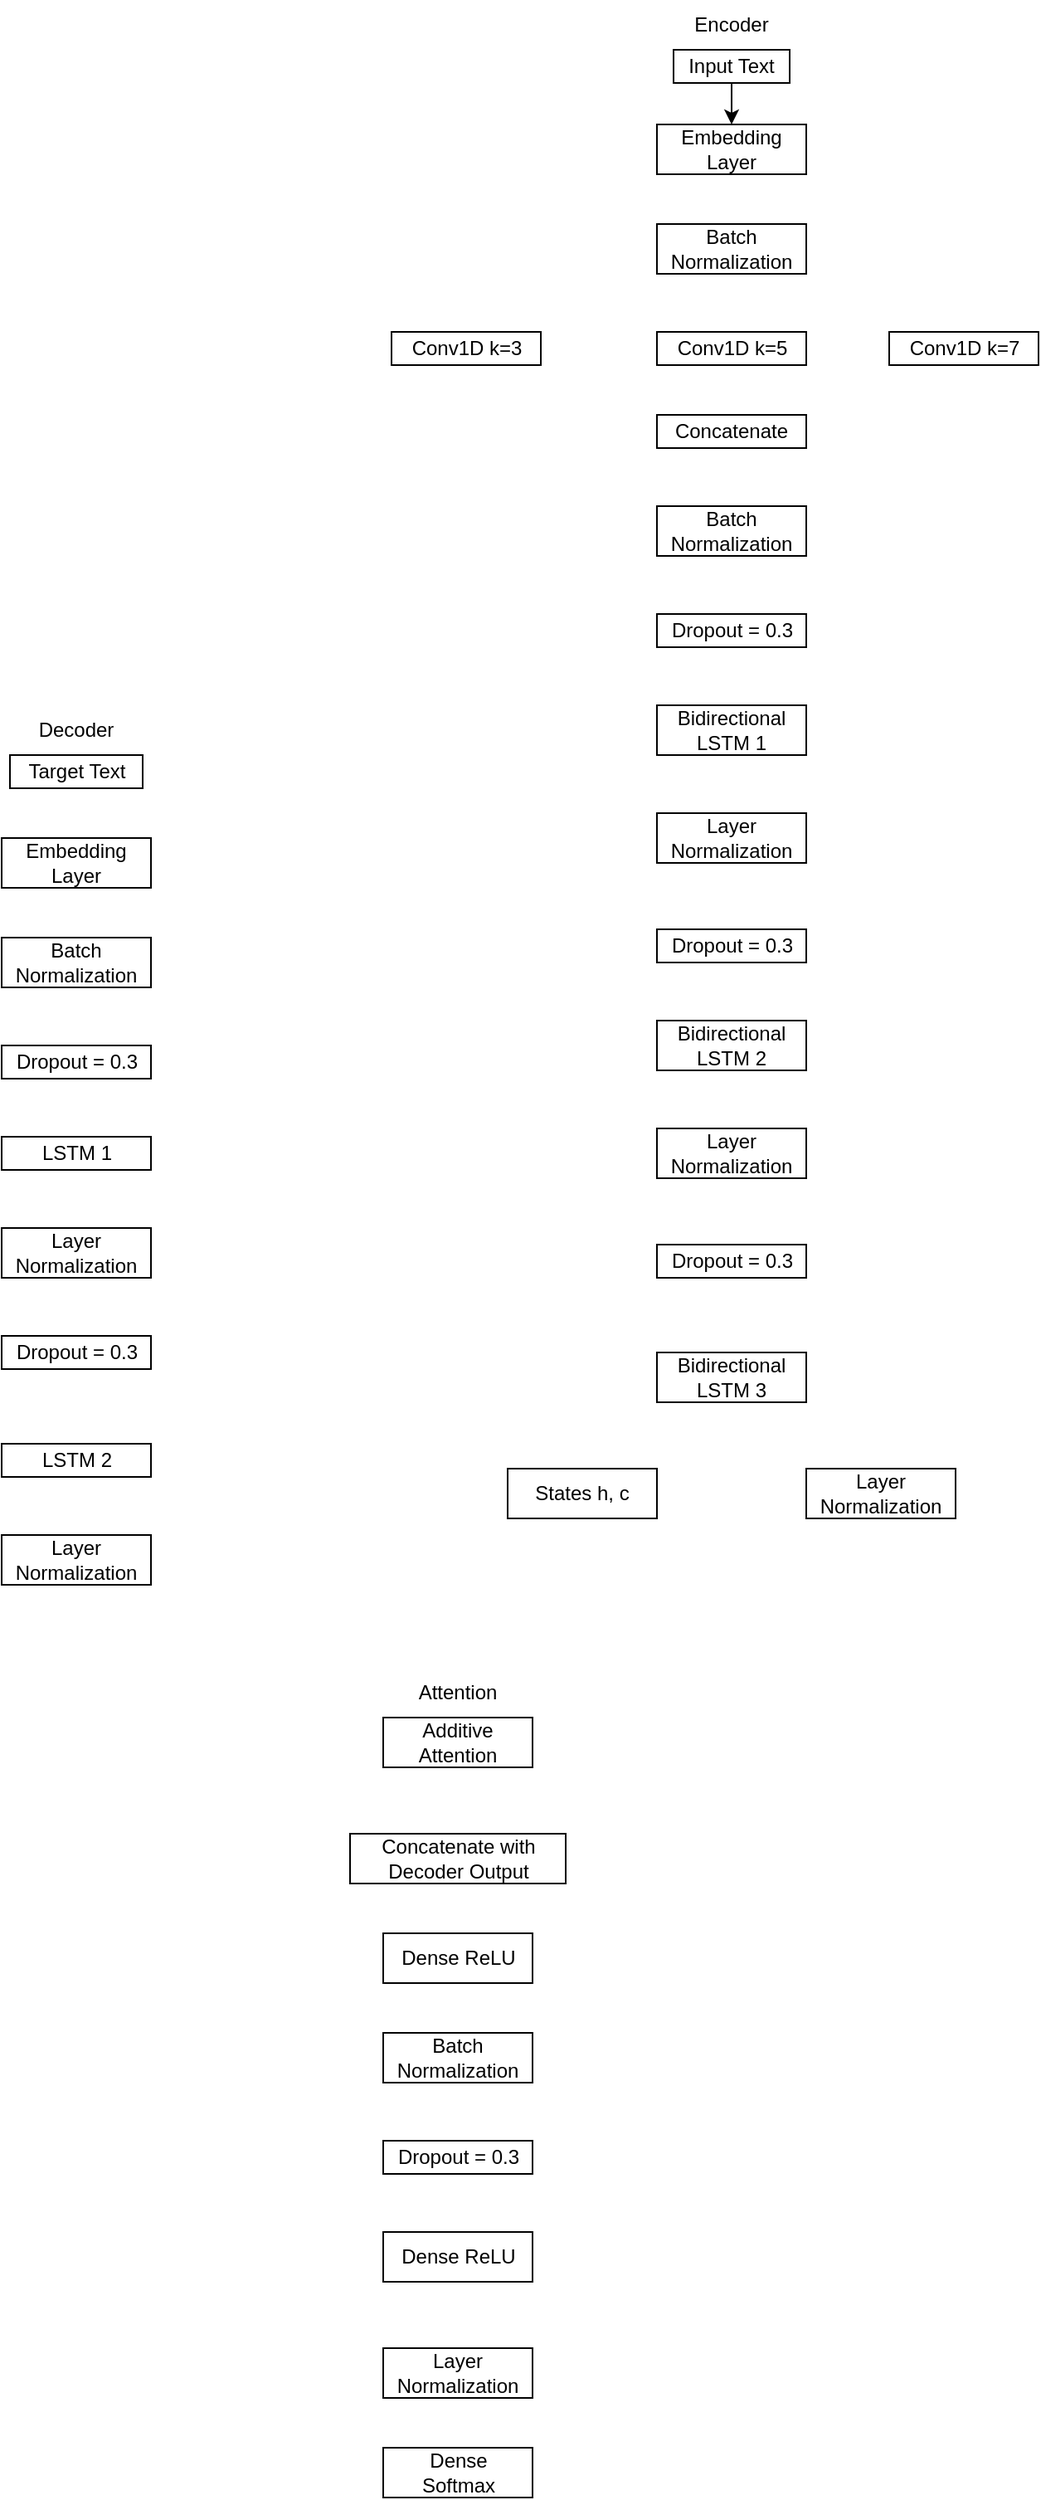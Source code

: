 <mxfile version="24.8.6">
  <diagram name="Page-1" id="b9YBrv8WQebUkIXSKBUp">
    <mxGraphModel dx="467" dy="230" grid="1" gridSize="10" guides="1" tooltips="1" connect="1" arrows="1" fold="1" page="1" pageScale="1" pageWidth="850" pageHeight="1100" math="0" shadow="0">
      <root>
        <mxCell id="0" />
        <mxCell id="1" parent="0" />
        <mxCell id="vRo_Gx2xG8cZCAOY3_mm-94" style="edgeStyle=orthogonalEdgeStyle;rounded=0;orthogonalLoop=1;jettySize=auto;html=1;entryX=0.5;entryY=0;entryDx=0;entryDy=0;" edge="1" parent="1" source="-HNxVnAnhyy9JkubOGwT-1" target="vRo_Gx2xG8cZCAOY3_mm-4">
          <mxGeometry relative="1" as="geometry" />
        </mxCell>
        <mxCell id="-HNxVnAnhyy9JkubOGwT-1" value="" style="rounded=0;whiteSpace=wrap;html=1;" parent="1" vertex="1">
          <mxGeometry x="520" y="75" width="70" height="20" as="geometry" />
        </mxCell>
        <mxCell id="vRo_Gx2xG8cZCAOY3_mm-1" value="Input Text" style="text;html=1;align=center;verticalAlign=middle;whiteSpace=wrap;rounded=0;" vertex="1" parent="1">
          <mxGeometry x="525" y="70" width="60" height="30" as="geometry" />
        </mxCell>
        <mxCell id="vRo_Gx2xG8cZCAOY3_mm-2" value="Encoder" style="text;html=1;align=center;verticalAlign=middle;whiteSpace=wrap;rounded=0;" vertex="1" parent="1">
          <mxGeometry x="525" y="45" width="60" height="30" as="geometry" />
        </mxCell>
        <mxCell id="vRo_Gx2xG8cZCAOY3_mm-3" value="" style="rounded=0;whiteSpace=wrap;html=1;" vertex="1" parent="1">
          <mxGeometry x="510" y="120" width="90" height="30" as="geometry" />
        </mxCell>
        <mxCell id="vRo_Gx2xG8cZCAOY3_mm-4" value="Embedding Layer" style="text;html=1;align=center;verticalAlign=middle;whiteSpace=wrap;rounded=0;" vertex="1" parent="1">
          <mxGeometry x="525" y="120" width="60" height="30" as="geometry" />
        </mxCell>
        <mxCell id="vRo_Gx2xG8cZCAOY3_mm-5" value="" style="rounded=0;whiteSpace=wrap;html=1;" vertex="1" parent="1">
          <mxGeometry x="510" y="180" width="90" height="30" as="geometry" />
        </mxCell>
        <mxCell id="vRo_Gx2xG8cZCAOY3_mm-6" value="Batch Normalization" style="text;html=1;align=center;verticalAlign=middle;whiteSpace=wrap;rounded=0;" vertex="1" parent="1">
          <mxGeometry x="525" y="180" width="60" height="30" as="geometry" />
        </mxCell>
        <mxCell id="vRo_Gx2xG8cZCAOY3_mm-12" value="" style="rounded=0;whiteSpace=wrap;html=1;" vertex="1" parent="1">
          <mxGeometry x="510" y="245" width="90" height="20" as="geometry" />
        </mxCell>
        <mxCell id="vRo_Gx2xG8cZCAOY3_mm-13" value="Conv1D k=5" style="text;html=1;align=center;verticalAlign=middle;whiteSpace=wrap;rounded=0;" vertex="1" parent="1">
          <mxGeometry x="517.5" y="240" width="75" height="30" as="geometry" />
        </mxCell>
        <mxCell id="vRo_Gx2xG8cZCAOY3_mm-14" value="" style="rounded=0;whiteSpace=wrap;html=1;" vertex="1" parent="1">
          <mxGeometry x="650" y="245" width="90" height="20" as="geometry" />
        </mxCell>
        <mxCell id="vRo_Gx2xG8cZCAOY3_mm-15" value="Conv1D k=7" style="text;html=1;align=center;verticalAlign=middle;whiteSpace=wrap;rounded=0;" vertex="1" parent="1">
          <mxGeometry x="657.5" y="240" width="75" height="30" as="geometry" />
        </mxCell>
        <mxCell id="vRo_Gx2xG8cZCAOY3_mm-16" value="" style="rounded=0;whiteSpace=wrap;html=1;" vertex="1" parent="1">
          <mxGeometry x="350" y="245" width="90" height="20" as="geometry" />
        </mxCell>
        <mxCell id="vRo_Gx2xG8cZCAOY3_mm-17" value="Conv1D k=3" style="text;html=1;align=center;verticalAlign=middle;whiteSpace=wrap;rounded=0;" vertex="1" parent="1">
          <mxGeometry x="357.5" y="240" width="75" height="30" as="geometry" />
        </mxCell>
        <mxCell id="vRo_Gx2xG8cZCAOY3_mm-21" value="" style="rounded=0;whiteSpace=wrap;html=1;" vertex="1" parent="1">
          <mxGeometry x="510" y="295" width="90" height="20" as="geometry" />
        </mxCell>
        <mxCell id="vRo_Gx2xG8cZCAOY3_mm-22" value="Concatenate" style="text;html=1;align=center;verticalAlign=middle;whiteSpace=wrap;rounded=0;" vertex="1" parent="1">
          <mxGeometry x="525" y="290" width="60" height="30" as="geometry" />
        </mxCell>
        <mxCell id="vRo_Gx2xG8cZCAOY3_mm-23" value="" style="rounded=0;whiteSpace=wrap;html=1;" vertex="1" parent="1">
          <mxGeometry x="510" y="350" width="90" height="30" as="geometry" />
        </mxCell>
        <mxCell id="vRo_Gx2xG8cZCAOY3_mm-24" value="Batch Normalization" style="text;html=1;align=center;verticalAlign=middle;whiteSpace=wrap;rounded=0;" vertex="1" parent="1">
          <mxGeometry x="525" y="350" width="60" height="30" as="geometry" />
        </mxCell>
        <mxCell id="vRo_Gx2xG8cZCAOY3_mm-27" value="" style="rounded=0;whiteSpace=wrap;html=1;" vertex="1" parent="1">
          <mxGeometry x="510" y="415" width="90" height="20" as="geometry" />
        </mxCell>
        <mxCell id="vRo_Gx2xG8cZCAOY3_mm-28" value="Dropout = 0.3" style="text;html=1;align=center;verticalAlign=middle;whiteSpace=wrap;rounded=0;" vertex="1" parent="1">
          <mxGeometry x="512.5" y="410" width="85" height="30" as="geometry" />
        </mxCell>
        <mxCell id="vRo_Gx2xG8cZCAOY3_mm-29" value="" style="rounded=0;whiteSpace=wrap;html=1;" vertex="1" parent="1">
          <mxGeometry x="510" y="470" width="90" height="30" as="geometry" />
        </mxCell>
        <mxCell id="vRo_Gx2xG8cZCAOY3_mm-30" value="Bidirectional LSTM 1" style="text;html=1;align=center;verticalAlign=middle;whiteSpace=wrap;rounded=0;" vertex="1" parent="1">
          <mxGeometry x="525" y="470" width="60" height="30" as="geometry" />
        </mxCell>
        <mxCell id="vRo_Gx2xG8cZCAOY3_mm-31" value="" style="rounded=0;whiteSpace=wrap;html=1;" vertex="1" parent="1">
          <mxGeometry x="510" y="535" width="90" height="30" as="geometry" />
        </mxCell>
        <mxCell id="vRo_Gx2xG8cZCAOY3_mm-32" value="Layer Normalization" style="text;html=1;align=center;verticalAlign=middle;whiteSpace=wrap;rounded=0;" vertex="1" parent="1">
          <mxGeometry x="525" y="535" width="60" height="30" as="geometry" />
        </mxCell>
        <mxCell id="vRo_Gx2xG8cZCAOY3_mm-33" value="" style="rounded=0;whiteSpace=wrap;html=1;" vertex="1" parent="1">
          <mxGeometry x="510" y="605" width="90" height="20" as="geometry" />
        </mxCell>
        <mxCell id="vRo_Gx2xG8cZCAOY3_mm-34" value="Dropout = 0.3" style="text;html=1;align=center;verticalAlign=middle;whiteSpace=wrap;rounded=0;" vertex="1" parent="1">
          <mxGeometry x="512.5" y="600" width="85" height="30" as="geometry" />
        </mxCell>
        <mxCell id="vRo_Gx2xG8cZCAOY3_mm-41" value="" style="rounded=0;whiteSpace=wrap;html=1;" vertex="1" parent="1">
          <mxGeometry x="510" y="660" width="90" height="30" as="geometry" />
        </mxCell>
        <mxCell id="vRo_Gx2xG8cZCAOY3_mm-42" value="Bidirectional LSTM 2" style="text;html=1;align=center;verticalAlign=middle;whiteSpace=wrap;rounded=0;" vertex="1" parent="1">
          <mxGeometry x="525" y="660" width="60" height="30" as="geometry" />
        </mxCell>
        <mxCell id="vRo_Gx2xG8cZCAOY3_mm-43" value="" style="rounded=0;whiteSpace=wrap;html=1;" vertex="1" parent="1">
          <mxGeometry x="510" y="725" width="90" height="30" as="geometry" />
        </mxCell>
        <mxCell id="vRo_Gx2xG8cZCAOY3_mm-44" value="Layer Normalization" style="text;html=1;align=center;verticalAlign=middle;whiteSpace=wrap;rounded=0;" vertex="1" parent="1">
          <mxGeometry x="525" y="725" width="60" height="30" as="geometry" />
        </mxCell>
        <mxCell id="vRo_Gx2xG8cZCAOY3_mm-45" value="" style="rounded=0;whiteSpace=wrap;html=1;" vertex="1" parent="1">
          <mxGeometry x="510" y="795" width="90" height="20" as="geometry" />
        </mxCell>
        <mxCell id="vRo_Gx2xG8cZCAOY3_mm-46" value="Dropout = 0.3" style="text;html=1;align=center;verticalAlign=middle;whiteSpace=wrap;rounded=0;" vertex="1" parent="1">
          <mxGeometry x="512.5" y="790" width="85" height="30" as="geometry" />
        </mxCell>
        <mxCell id="vRo_Gx2xG8cZCAOY3_mm-47" value="" style="rounded=0;whiteSpace=wrap;html=1;" vertex="1" parent="1">
          <mxGeometry x="510" y="860" width="90" height="30" as="geometry" />
        </mxCell>
        <mxCell id="vRo_Gx2xG8cZCAOY3_mm-48" value="Bidirectional LSTM 3" style="text;html=1;align=center;verticalAlign=middle;whiteSpace=wrap;rounded=0;" vertex="1" parent="1">
          <mxGeometry x="525" y="860" width="60" height="30" as="geometry" />
        </mxCell>
        <mxCell id="vRo_Gx2xG8cZCAOY3_mm-49" value="" style="rounded=0;whiteSpace=wrap;html=1;" vertex="1" parent="1">
          <mxGeometry x="420" y="930" width="90" height="30" as="geometry" />
        </mxCell>
        <mxCell id="vRo_Gx2xG8cZCAOY3_mm-50" value="States h, c" style="text;html=1;align=center;verticalAlign=middle;whiteSpace=wrap;rounded=0;" vertex="1" parent="1">
          <mxGeometry x="435" y="930" width="60" height="30" as="geometry" />
        </mxCell>
        <mxCell id="vRo_Gx2xG8cZCAOY3_mm-53" value="" style="rounded=0;whiteSpace=wrap;html=1;" vertex="1" parent="1">
          <mxGeometry x="600" y="930" width="90" height="30" as="geometry" />
        </mxCell>
        <mxCell id="vRo_Gx2xG8cZCAOY3_mm-54" value="Layer Normalization" style="text;html=1;align=center;verticalAlign=middle;whiteSpace=wrap;rounded=0;" vertex="1" parent="1">
          <mxGeometry x="615" y="930" width="60" height="30" as="geometry" />
        </mxCell>
        <mxCell id="vRo_Gx2xG8cZCAOY3_mm-55" value="" style="rounded=0;whiteSpace=wrap;html=1;" vertex="1" parent="1">
          <mxGeometry x="120" y="500" width="80" height="20" as="geometry" />
        </mxCell>
        <mxCell id="vRo_Gx2xG8cZCAOY3_mm-56" value="Target Text" style="text;html=1;align=center;verticalAlign=middle;whiteSpace=wrap;rounded=0;" vertex="1" parent="1">
          <mxGeometry x="127.5" y="495" width="65" height="30" as="geometry" />
        </mxCell>
        <mxCell id="vRo_Gx2xG8cZCAOY3_mm-57" value="Decoder" style="text;html=1;align=center;verticalAlign=middle;whiteSpace=wrap;rounded=0;" vertex="1" parent="1">
          <mxGeometry x="130" y="470" width="60" height="30" as="geometry" />
        </mxCell>
        <mxCell id="vRo_Gx2xG8cZCAOY3_mm-58" value="" style="rounded=0;whiteSpace=wrap;html=1;" vertex="1" parent="1">
          <mxGeometry x="115" y="550" width="90" height="30" as="geometry" />
        </mxCell>
        <mxCell id="vRo_Gx2xG8cZCAOY3_mm-59" value="Embedding Layer" style="text;html=1;align=center;verticalAlign=middle;whiteSpace=wrap;rounded=0;" vertex="1" parent="1">
          <mxGeometry x="130" y="550" width="60" height="30" as="geometry" />
        </mxCell>
        <mxCell id="vRo_Gx2xG8cZCAOY3_mm-60" value="" style="rounded=0;whiteSpace=wrap;html=1;" vertex="1" parent="1">
          <mxGeometry x="115" y="610" width="90" height="30" as="geometry" />
        </mxCell>
        <mxCell id="vRo_Gx2xG8cZCAOY3_mm-61" value="Batch Normalization" style="text;html=1;align=center;verticalAlign=middle;whiteSpace=wrap;rounded=0;" vertex="1" parent="1">
          <mxGeometry x="130" y="610" width="60" height="30" as="geometry" />
        </mxCell>
        <mxCell id="vRo_Gx2xG8cZCAOY3_mm-62" value="" style="rounded=0;whiteSpace=wrap;html=1;" vertex="1" parent="1">
          <mxGeometry x="115" y="675" width="90" height="20" as="geometry" />
        </mxCell>
        <mxCell id="vRo_Gx2xG8cZCAOY3_mm-63" value="Dropout = 0.3" style="text;html=1;align=center;verticalAlign=middle;whiteSpace=wrap;rounded=0;" vertex="1" parent="1">
          <mxGeometry x="117.5" y="670" width="85" height="30" as="geometry" />
        </mxCell>
        <mxCell id="vRo_Gx2xG8cZCAOY3_mm-64" value="" style="rounded=0;whiteSpace=wrap;html=1;" vertex="1" parent="1">
          <mxGeometry x="115" y="730" width="90" height="20" as="geometry" />
        </mxCell>
        <mxCell id="vRo_Gx2xG8cZCAOY3_mm-65" value="LSTM 1" style="text;html=1;align=center;verticalAlign=middle;whiteSpace=wrap;rounded=0;" vertex="1" parent="1">
          <mxGeometry x="117.5" y="725" width="85" height="30" as="geometry" />
        </mxCell>
        <mxCell id="vRo_Gx2xG8cZCAOY3_mm-66" value="" style="rounded=0;whiteSpace=wrap;html=1;" vertex="1" parent="1">
          <mxGeometry x="115" y="785" width="90" height="30" as="geometry" />
        </mxCell>
        <mxCell id="vRo_Gx2xG8cZCAOY3_mm-67" value="Layer Normalization" style="text;html=1;align=center;verticalAlign=middle;whiteSpace=wrap;rounded=0;" vertex="1" parent="1">
          <mxGeometry x="130" y="785" width="60" height="30" as="geometry" />
        </mxCell>
        <mxCell id="vRo_Gx2xG8cZCAOY3_mm-68" value="" style="rounded=0;whiteSpace=wrap;html=1;" vertex="1" parent="1">
          <mxGeometry x="115" y="850" width="90" height="20" as="geometry" />
        </mxCell>
        <mxCell id="vRo_Gx2xG8cZCAOY3_mm-69" value="Dropout = 0.3" style="text;html=1;align=center;verticalAlign=middle;whiteSpace=wrap;rounded=0;" vertex="1" parent="1">
          <mxGeometry x="117.5" y="845" width="85" height="30" as="geometry" />
        </mxCell>
        <mxCell id="vRo_Gx2xG8cZCAOY3_mm-71" value="" style="rounded=0;whiteSpace=wrap;html=1;" vertex="1" parent="1">
          <mxGeometry x="115" y="915" width="90" height="20" as="geometry" />
        </mxCell>
        <mxCell id="vRo_Gx2xG8cZCAOY3_mm-72" value="LSTM 2" style="text;html=1;align=center;verticalAlign=middle;whiteSpace=wrap;rounded=0;" vertex="1" parent="1">
          <mxGeometry x="117.5" y="910" width="85" height="30" as="geometry" />
        </mxCell>
        <mxCell id="vRo_Gx2xG8cZCAOY3_mm-73" value="" style="rounded=0;whiteSpace=wrap;html=1;" vertex="1" parent="1">
          <mxGeometry x="115" y="970" width="90" height="30" as="geometry" />
        </mxCell>
        <mxCell id="vRo_Gx2xG8cZCAOY3_mm-74" value="Layer Normalization" style="text;html=1;align=center;verticalAlign=middle;whiteSpace=wrap;rounded=0;" vertex="1" parent="1">
          <mxGeometry x="130" y="970" width="60" height="30" as="geometry" />
        </mxCell>
        <mxCell id="vRo_Gx2xG8cZCAOY3_mm-75" value="" style="rounded=0;whiteSpace=wrap;html=1;" vertex="1" parent="1">
          <mxGeometry x="345" y="1080" width="90" height="30" as="geometry" />
        </mxCell>
        <mxCell id="vRo_Gx2xG8cZCAOY3_mm-76" value="Additive Attention" style="text;html=1;align=center;verticalAlign=middle;whiteSpace=wrap;rounded=0;" vertex="1" parent="1">
          <mxGeometry x="360" y="1080" width="60" height="30" as="geometry" />
        </mxCell>
        <mxCell id="vRo_Gx2xG8cZCAOY3_mm-77" value="Attention" style="text;html=1;align=center;verticalAlign=middle;whiteSpace=wrap;rounded=0;" vertex="1" parent="1">
          <mxGeometry x="360" y="1050" width="60" height="30" as="geometry" />
        </mxCell>
        <mxCell id="vRo_Gx2xG8cZCAOY3_mm-78" value="" style="rounded=0;whiteSpace=wrap;html=1;" vertex="1" parent="1">
          <mxGeometry x="325" y="1150" width="130" height="30" as="geometry" />
        </mxCell>
        <mxCell id="vRo_Gx2xG8cZCAOY3_mm-79" value="Concatenate with Decoder Output" style="text;html=1;align=center;verticalAlign=middle;whiteSpace=wrap;rounded=0;" vertex="1" parent="1">
          <mxGeometry x="342.5" y="1150" width="95" height="30" as="geometry" />
        </mxCell>
        <mxCell id="vRo_Gx2xG8cZCAOY3_mm-81" value="" style="rounded=0;whiteSpace=wrap;html=1;" vertex="1" parent="1">
          <mxGeometry x="345" y="1210" width="90" height="30" as="geometry" />
        </mxCell>
        <mxCell id="vRo_Gx2xG8cZCAOY3_mm-82" value="Dense ReLU" style="text;html=1;align=center;verticalAlign=middle;whiteSpace=wrap;rounded=0;" vertex="1" parent="1">
          <mxGeometry x="352.5" y="1210" width="75" height="30" as="geometry" />
        </mxCell>
        <mxCell id="vRo_Gx2xG8cZCAOY3_mm-83" value="" style="rounded=0;whiteSpace=wrap;html=1;" vertex="1" parent="1">
          <mxGeometry x="345" y="1270" width="90" height="30" as="geometry" />
        </mxCell>
        <mxCell id="vRo_Gx2xG8cZCAOY3_mm-84" value="Batch Normalization" style="text;html=1;align=center;verticalAlign=middle;whiteSpace=wrap;rounded=0;" vertex="1" parent="1">
          <mxGeometry x="360" y="1270" width="60" height="30" as="geometry" />
        </mxCell>
        <mxCell id="vRo_Gx2xG8cZCAOY3_mm-85" value="" style="rounded=0;whiteSpace=wrap;html=1;" vertex="1" parent="1">
          <mxGeometry x="345" y="1335" width="90" height="20" as="geometry" />
        </mxCell>
        <mxCell id="vRo_Gx2xG8cZCAOY3_mm-86" value="Dropout = 0.3" style="text;html=1;align=center;verticalAlign=middle;whiteSpace=wrap;rounded=0;" vertex="1" parent="1">
          <mxGeometry x="347.5" y="1330" width="85" height="30" as="geometry" />
        </mxCell>
        <mxCell id="vRo_Gx2xG8cZCAOY3_mm-87" value="" style="rounded=0;whiteSpace=wrap;html=1;" vertex="1" parent="1">
          <mxGeometry x="345" y="1390" width="90" height="30" as="geometry" />
        </mxCell>
        <mxCell id="vRo_Gx2xG8cZCAOY3_mm-88" value="Dense ReLU" style="text;html=1;align=center;verticalAlign=middle;whiteSpace=wrap;rounded=0;" vertex="1" parent="1">
          <mxGeometry x="352.5" y="1390" width="75" height="30" as="geometry" />
        </mxCell>
        <mxCell id="vRo_Gx2xG8cZCAOY3_mm-89" value="" style="rounded=0;whiteSpace=wrap;html=1;" vertex="1" parent="1">
          <mxGeometry x="345" y="1460" width="90" height="30" as="geometry" />
        </mxCell>
        <mxCell id="vRo_Gx2xG8cZCAOY3_mm-90" value="Layer Normalization" style="text;html=1;align=center;verticalAlign=middle;whiteSpace=wrap;rounded=0;" vertex="1" parent="1">
          <mxGeometry x="360" y="1460" width="60" height="30" as="geometry" />
        </mxCell>
        <mxCell id="vRo_Gx2xG8cZCAOY3_mm-91" value="" style="rounded=0;whiteSpace=wrap;html=1;" vertex="1" parent="1">
          <mxGeometry x="345" y="1520" width="90" height="30" as="geometry" />
        </mxCell>
        <mxCell id="vRo_Gx2xG8cZCAOY3_mm-92" value="Dense Softmax" style="text;html=1;align=center;verticalAlign=middle;whiteSpace=wrap;rounded=0;" vertex="1" parent="1">
          <mxGeometry x="352.5" y="1520" width="75" height="30" as="geometry" />
        </mxCell>
      </root>
    </mxGraphModel>
  </diagram>
</mxfile>
